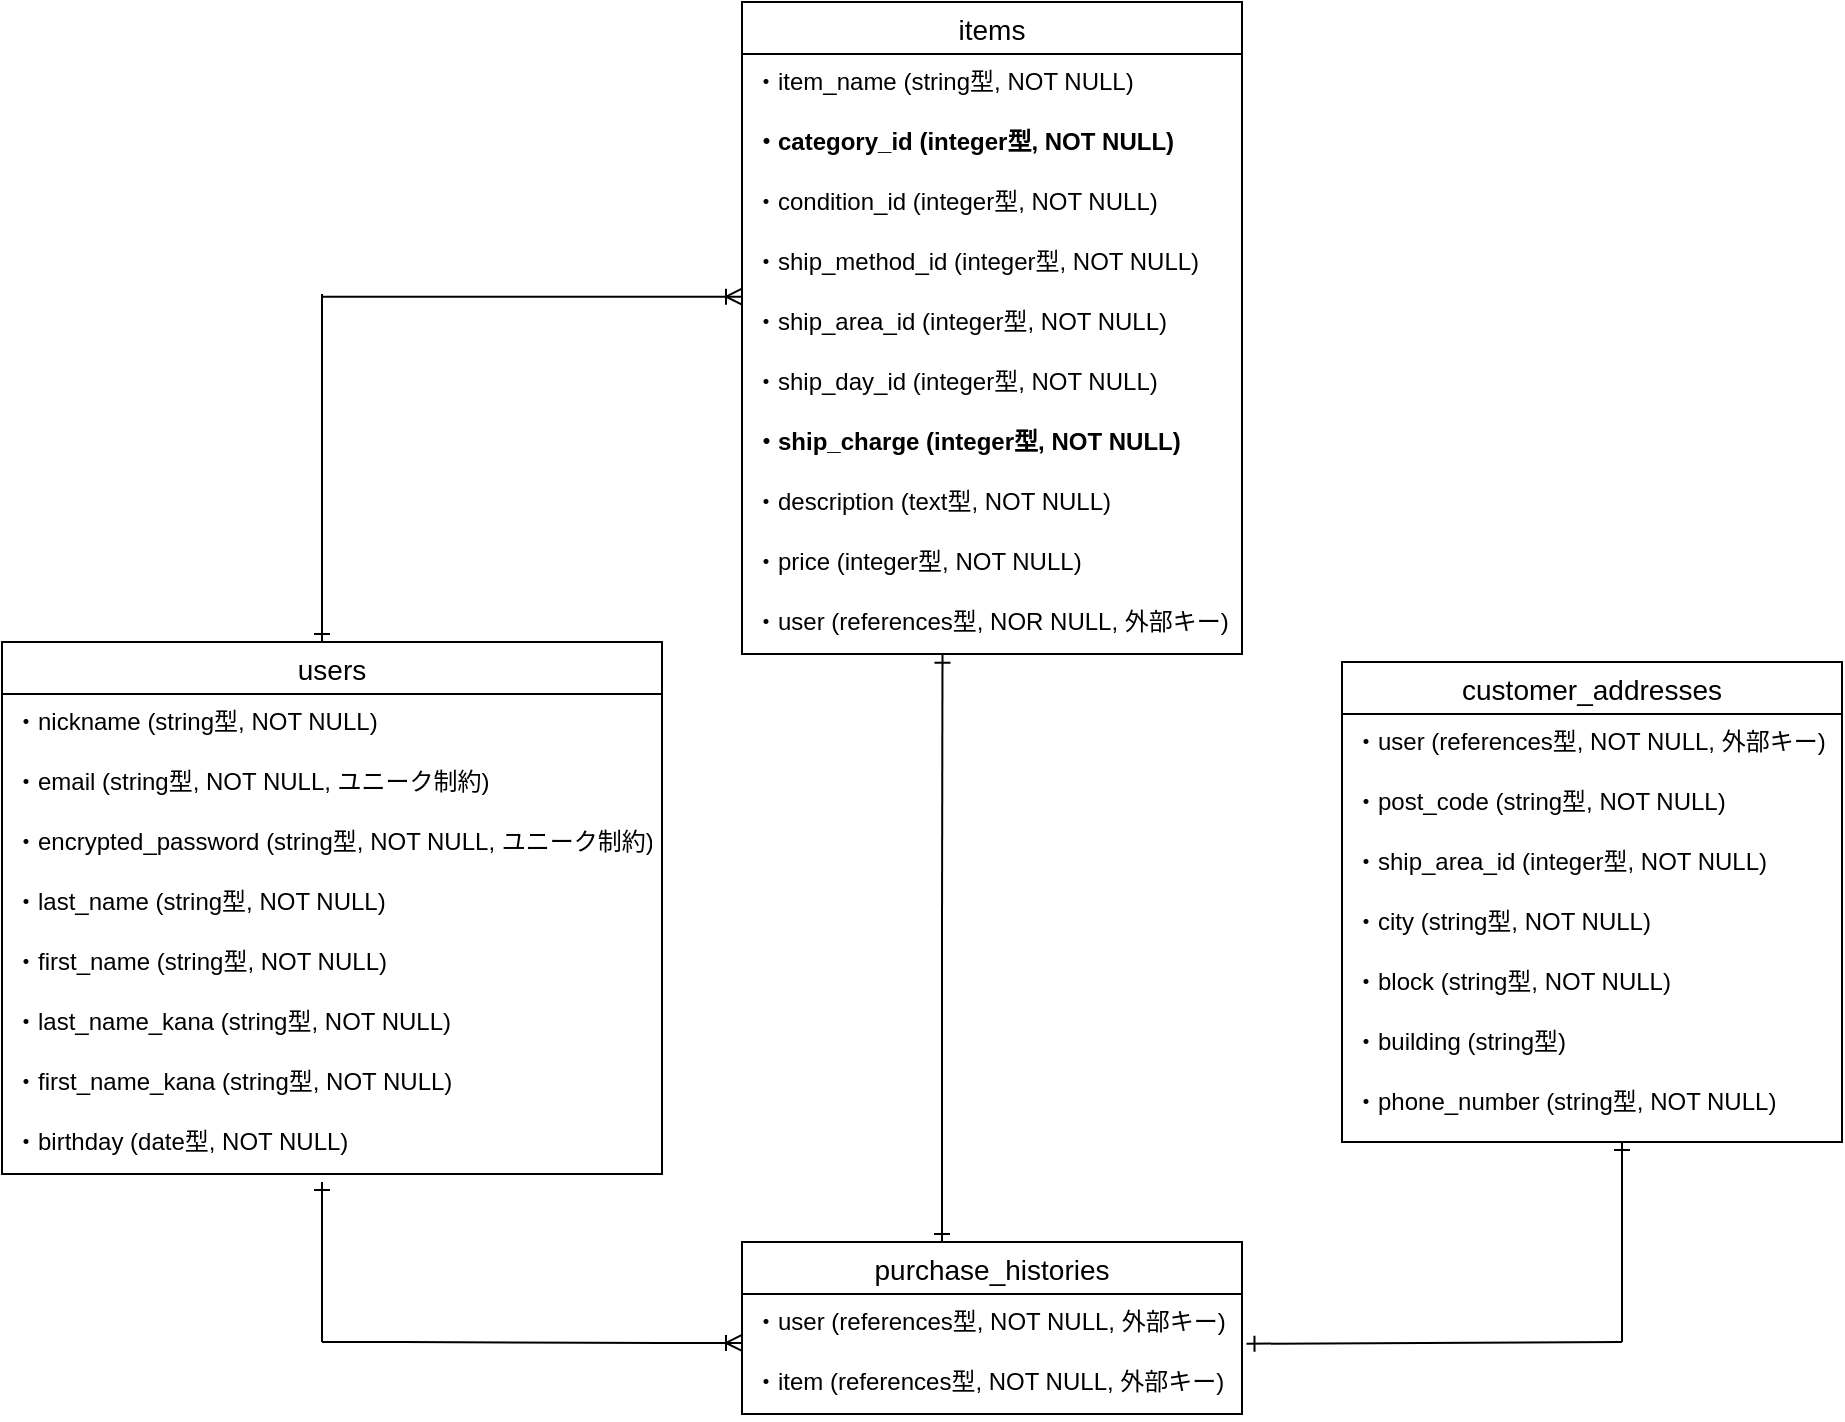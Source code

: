 <mxfile>
    <diagram id="9Rt4FkHXA4kdHY3DUpGT" name="ページ1">
        <mxGraphModel dx="782" dy="563" grid="1" gridSize="10" guides="1" tooltips="1" connect="1" arrows="0" fold="1" page="1" pageScale="1" pageWidth="1169" pageHeight="827" math="0" shadow="0">
            <root>
                <mxCell id="0"/>
                <mxCell id="1" parent="0"/>
                <mxCell id="2" value="users" style="swimlane;fontStyle=0;childLayout=stackLayout;horizontal=1;startSize=26;horizontalStack=0;resizeParent=1;resizeParentMax=0;resizeLast=0;collapsible=1;marginBottom=0;align=center;fontSize=14;" parent="1" vertex="1">
                    <mxGeometry x="10" y="340" width="330" height="266" as="geometry"/>
                </mxCell>
                <mxCell id="3" value="・nickname (string型, NOT NULL)" style="text;strokeColor=none;fillColor=none;spacingLeft=4;spacingRight=4;overflow=hidden;rotatable=0;points=[[0,0.5],[1,0.5]];portConstraint=eastwest;fontSize=12;" parent="2" vertex="1">
                    <mxGeometry y="26" width="330" height="30" as="geometry"/>
                </mxCell>
                <mxCell id="4" value="・email (string型, NOT NULL, ユニーク制約)" style="text;strokeColor=none;fillColor=none;spacingLeft=4;spacingRight=4;overflow=hidden;rotatable=0;points=[[0,0.5],[1,0.5]];portConstraint=eastwest;fontSize=12;" parent="2" vertex="1">
                    <mxGeometry y="56" width="330" height="30" as="geometry"/>
                </mxCell>
                <mxCell id="5" value="・encrypted_password (string型, NOT NULL, ユニーク制約)" style="text;strokeColor=none;fillColor=none;spacingLeft=4;spacingRight=4;overflow=hidden;rotatable=0;points=[[0,0.5],[1,0.5]];portConstraint=eastwest;fontSize=12;" parent="2" vertex="1">
                    <mxGeometry y="86" width="330" height="30" as="geometry"/>
                </mxCell>
                <mxCell id="18" value="・last_name (string型, NOT NULL)" style="text;strokeColor=none;fillColor=none;spacingLeft=4;spacingRight=4;overflow=hidden;rotatable=0;points=[[0,0.5],[1,0.5]];portConstraint=eastwest;fontSize=12;" parent="2" vertex="1">
                    <mxGeometry y="116" width="330" height="30" as="geometry"/>
                </mxCell>
                <mxCell id="21" value="・first_name (string型, NOT NULL)" style="text;strokeColor=none;fillColor=none;spacingLeft=4;spacingRight=4;overflow=hidden;rotatable=0;points=[[0,0.5],[1,0.5]];portConstraint=eastwest;fontSize=12;" parent="2" vertex="1">
                    <mxGeometry y="146" width="330" height="30" as="geometry"/>
                </mxCell>
                <mxCell id="23" value="・last_name_kana (string型, NOT NULL)" style="text;strokeColor=none;fillColor=none;spacingLeft=4;spacingRight=4;overflow=hidden;rotatable=0;points=[[0,0.5],[1,0.5]];portConstraint=eastwest;fontSize=12;" parent="2" vertex="1">
                    <mxGeometry y="176" width="330" height="30" as="geometry"/>
                </mxCell>
                <mxCell id="24" value="・first_name_kana (string型, NOT NULL)" style="text;strokeColor=none;fillColor=none;spacingLeft=4;spacingRight=4;overflow=hidden;rotatable=0;points=[[0,0.5],[1,0.5]];portConstraint=eastwest;fontSize=12;" parent="2" vertex="1">
                    <mxGeometry y="206" width="330" height="30" as="geometry"/>
                </mxCell>
                <mxCell id="22" value="・birthday (date型, NOT NULL)" style="text;strokeColor=none;fillColor=none;spacingLeft=4;spacingRight=4;overflow=hidden;rotatable=0;points=[[0,0.5],[1,0.5]];portConstraint=eastwest;fontSize=12;" parent="2" vertex="1">
                    <mxGeometry y="236" width="330" height="30" as="geometry"/>
                </mxCell>
                <mxCell id="79" value="" style="fontSize=12;html=1;endArrow=ERone;endFill=1;" parent="2" edge="1">
                    <mxGeometry width="100" height="100" relative="1" as="geometry">
                        <mxPoint x="160" y="350" as="sourcePoint"/>
                        <mxPoint x="160" y="270" as="targetPoint"/>
                    </mxGeometry>
                </mxCell>
                <mxCell id="6" value="items" style="swimlane;fontStyle=0;childLayout=stackLayout;horizontal=1;startSize=26;horizontalStack=0;resizeParent=1;resizeParentMax=0;resizeLast=0;collapsible=1;marginBottom=0;align=center;fontSize=14;" parent="1" vertex="1">
                    <mxGeometry x="380" y="20" width="250" height="326" as="geometry"/>
                </mxCell>
                <mxCell id="9" value="・item_name (string型, NOT NULL)" style="text;strokeColor=none;fillColor=none;spacingLeft=4;spacingRight=4;overflow=hidden;rotatable=0;points=[[0,0.5],[1,0.5]];portConstraint=eastwest;fontSize=12;" parent="6" vertex="1">
                    <mxGeometry y="26" width="250" height="30" as="geometry"/>
                </mxCell>
                <mxCell id="31" value="・category_id (integer型, NOT NULL)" style="text;strokeColor=none;fillColor=none;spacingLeft=4;spacingRight=4;overflow=hidden;rotatable=0;points=[[0,0.5],[1,0.5]];portConstraint=eastwest;fontSize=12;fontStyle=1" parent="6" vertex="1">
                    <mxGeometry y="56" width="250" height="30" as="geometry"/>
                </mxCell>
                <mxCell id="74" value="・condition_id (integer型, NOT NULL)" style="text;strokeColor=none;fillColor=none;spacingLeft=4;spacingRight=4;overflow=hidden;rotatable=0;points=[[0,0.5],[1,0.5]];portConstraint=eastwest;fontSize=12;" parent="6" vertex="1">
                    <mxGeometry y="86" width="250" height="30" as="geometry"/>
                </mxCell>
                <mxCell id="76" value="・ship_method_id (integer型, NOT NULL)" style="text;strokeColor=none;fillColor=none;spacingLeft=4;spacingRight=4;overflow=hidden;rotatable=0;points=[[0,0.5],[1,0.5]];portConstraint=eastwest;fontSize=12;" parent="6" vertex="1">
                    <mxGeometry y="116" width="250" height="30" as="geometry"/>
                </mxCell>
                <mxCell id="75" value="・ship_area_id (integer型, NOT NULL)" style="text;strokeColor=none;fillColor=none;spacingLeft=4;spacingRight=4;overflow=hidden;rotatable=0;points=[[0,0.5],[1,0.5]];portConstraint=eastwest;fontSize=12;" parent="6" vertex="1">
                    <mxGeometry y="146" width="250" height="30" as="geometry"/>
                </mxCell>
                <mxCell id="77" value="・ship_day_id (integer型, NOT NULL)" style="text;strokeColor=none;fillColor=none;spacingLeft=4;spacingRight=4;overflow=hidden;rotatable=0;points=[[0,0.5],[1,0.5]];portConstraint=eastwest;fontSize=12;" parent="6" vertex="1">
                    <mxGeometry y="176" width="250" height="30" as="geometry"/>
                </mxCell>
                <mxCell id="78" value="・ship_charge (integer型, NOT NULL)" style="text;strokeColor=none;fillColor=none;spacingLeft=4;spacingRight=4;overflow=hidden;rotatable=0;points=[[0,0.5],[1,0.5]];portConstraint=eastwest;fontSize=12;fontStyle=1" parent="6" vertex="1">
                    <mxGeometry y="206" width="250" height="30" as="geometry"/>
                </mxCell>
                <mxCell id="28" value="・description (text型, NOT NULL)" style="text;strokeColor=none;fillColor=none;spacingLeft=4;spacingRight=4;overflow=hidden;rotatable=0;points=[[0,0.5],[1,0.5]];portConstraint=eastwest;fontSize=12;" parent="6" vertex="1">
                    <mxGeometry y="236" width="250" height="30" as="geometry"/>
                </mxCell>
                <mxCell id="26" value="・price (integer型, NOT NULL)" style="text;strokeColor=none;fillColor=none;spacingLeft=4;spacingRight=4;overflow=hidden;rotatable=0;points=[[0,0.5],[1,0.5]];portConstraint=eastwest;fontSize=12;" parent="6" vertex="1">
                    <mxGeometry y="266" width="250" height="30" as="geometry"/>
                </mxCell>
                <mxCell id="84" value="・user (references型, NOR NULL, 外部キー)" style="text;strokeColor=none;fillColor=none;spacingLeft=4;spacingRight=4;overflow=hidden;rotatable=0;points=[[0,0.5],[1,0.5]];portConstraint=eastwest;fontSize=12;" parent="6" vertex="1">
                    <mxGeometry y="296" width="250" height="30" as="geometry"/>
                </mxCell>
                <mxCell id="10" value="purchase_histories" style="swimlane;fontStyle=0;childLayout=stackLayout;horizontal=1;startSize=26;horizontalStack=0;resizeParent=1;resizeParentMax=0;resizeLast=0;collapsible=1;marginBottom=0;align=center;fontSize=14;" parent="1" vertex="1">
                    <mxGeometry x="380" y="640" width="250" height="86" as="geometry"/>
                </mxCell>
                <mxCell id="11" value="・user (references型, NOT NULL, 外部キー)" style="text;strokeColor=none;fillColor=none;spacingLeft=4;spacingRight=4;overflow=hidden;rotatable=0;points=[[0,0.5],[1,0.5]];portConstraint=eastwest;fontSize=12;" parent="10" vertex="1">
                    <mxGeometry y="26" width="250" height="30" as="geometry"/>
                </mxCell>
                <mxCell id="12" value="・item (references型, NOT NULL, 外部キー)" style="text;strokeColor=none;fillColor=none;spacingLeft=4;spacingRight=4;overflow=hidden;rotatable=0;points=[[0,0.5],[1,0.5]];portConstraint=eastwest;fontSize=12;" parent="10" vertex="1">
                    <mxGeometry y="56" width="250" height="30" as="geometry"/>
                </mxCell>
                <mxCell id="14" value="customer_addresses" style="swimlane;fontStyle=0;childLayout=stackLayout;horizontal=1;startSize=26;horizontalStack=0;resizeParent=1;resizeParentMax=0;resizeLast=0;collapsible=1;marginBottom=0;align=center;fontSize=14;" parent="1" vertex="1">
                    <mxGeometry x="680" y="350" width="250" height="240" as="geometry"/>
                </mxCell>
                <mxCell id="36" value="・user (references型, NOT NULL, 外部キー)&#10; " style="text;strokeColor=none;fillColor=none;spacingLeft=4;spacingRight=4;overflow=hidden;rotatable=0;points=[[0,0.5],[1,0.5]];portConstraint=eastwest;fontSize=12;" parent="14" vertex="1">
                    <mxGeometry y="26" width="250" height="30" as="geometry"/>
                </mxCell>
                <mxCell id="15" value="・post_code (string型, NOT NULL)" style="text;strokeColor=none;fillColor=none;spacingLeft=4;spacingRight=4;overflow=hidden;rotatable=0;points=[[0,0.5],[1,0.5]];portConstraint=eastwest;fontSize=12;" parent="14" vertex="1">
                    <mxGeometry y="56" width="250" height="30" as="geometry"/>
                </mxCell>
                <mxCell id="16" value="・ship_area_id (integer型, NOT NULL)" style="text;strokeColor=none;fillColor=none;spacingLeft=4;spacingRight=4;overflow=hidden;rotatable=0;points=[[0,0.5],[1,0.5]];portConstraint=eastwest;fontSize=12;" parent="14" vertex="1">
                    <mxGeometry y="86" width="250" height="30" as="geometry"/>
                </mxCell>
                <mxCell id="17" value="・city (string型, NOT NULL)" style="text;strokeColor=none;fillColor=none;spacingLeft=4;spacingRight=4;overflow=hidden;rotatable=0;points=[[0,0.5],[1,0.5]];portConstraint=eastwest;fontSize=12;" parent="14" vertex="1">
                    <mxGeometry y="116" width="250" height="30" as="geometry"/>
                </mxCell>
                <mxCell id="19" value="・block (string型, NOT NULL)" style="text;strokeColor=none;fillColor=none;spacingLeft=4;spacingRight=4;overflow=hidden;rotatable=0;points=[[0,0.5],[1,0.5]];portConstraint=eastwest;fontSize=12;" parent="14" vertex="1">
                    <mxGeometry y="146" width="250" height="30" as="geometry"/>
                </mxCell>
                <mxCell id="20" value="・building (string型)" style="text;strokeColor=none;fillColor=none;spacingLeft=4;spacingRight=4;overflow=hidden;rotatable=0;points=[[0,0.5],[1,0.5]];portConstraint=eastwest;fontSize=12;fontStyle=0" parent="14" vertex="1">
                    <mxGeometry y="176" width="250" height="30" as="geometry"/>
                </mxCell>
                <mxCell id="35" value="・phone_number (string型, NOT NULL)" style="text;strokeColor=none;fillColor=none;spacingLeft=4;spacingRight=4;overflow=hidden;rotatable=0;points=[[0,0.5],[1,0.5]];portConstraint=eastwest;fontSize=12;" parent="14" vertex="1">
                    <mxGeometry y="206" width="250" height="34" as="geometry"/>
                </mxCell>
                <mxCell id="56" value="" style="edgeStyle=entityRelationEdgeStyle;fontSize=12;html=1;endArrow=ERoneToMany;" parent="1" edge="1">
                    <mxGeometry width="100" height="100" relative="1" as="geometry">
                        <mxPoint x="170" y="167.33" as="sourcePoint"/>
                        <mxPoint x="380" y="167.33" as="targetPoint"/>
                    </mxGeometry>
                </mxCell>
                <mxCell id="58" value="" style="edgeStyle=entityRelationEdgeStyle;fontSize=12;html=1;endArrow=ERoneToMany;entryX=0.001;entryY=-0.184;entryDx=0;entryDy=0;entryPerimeter=0;" parent="1" edge="1">
                    <mxGeometry width="100" height="100" relative="1" as="geometry">
                        <mxPoint x="170" y="690" as="sourcePoint"/>
                        <mxPoint x="380" y="690.48" as="targetPoint"/>
                    </mxGeometry>
                </mxCell>
                <mxCell id="61" value="" style="fontSize=12;html=1;endArrow=ERone;endFill=1;" parent="1" edge="1">
                    <mxGeometry width="100" height="100" relative="1" as="geometry">
                        <mxPoint x="820" y="690" as="sourcePoint"/>
                        <mxPoint x="820" y="590" as="targetPoint"/>
                    </mxGeometry>
                </mxCell>
                <mxCell id="65" value="" style="fontSize=12;html=1;endArrow=ERone;endFill=1;" parent="1" edge="1">
                    <mxGeometry width="100" height="100" relative="1" as="geometry">
                        <mxPoint x="170" y="166" as="sourcePoint"/>
                        <mxPoint x="170" y="340" as="targetPoint"/>
                    </mxGeometry>
                </mxCell>
                <mxCell id="80" value="" style="fontSize=12;html=1;endArrow=ERone;endFill=1;entryX=0.401;entryY=1.011;entryDx=0;entryDy=0;entryPerimeter=0;" parent="1" target="84" edge="1">
                    <mxGeometry width="100" height="100" relative="1" as="geometry">
                        <mxPoint x="480" y="480" as="sourcePoint"/>
                        <mxPoint x="480" y="316" as="targetPoint"/>
                    </mxGeometry>
                </mxCell>
                <mxCell id="82" value="" style="fontSize=12;html=1;endArrow=ERone;endFill=1;" parent="1" edge="1">
                    <mxGeometry width="100" height="100" relative="1" as="geometry">
                        <mxPoint x="480" y="480" as="sourcePoint"/>
                        <mxPoint x="480" y="640" as="targetPoint"/>
                    </mxGeometry>
                </mxCell>
                <mxCell id="83" value="" style="fontSize=12;html=1;endArrow=ERone;endFill=1;entryX=1.009;entryY=0.829;entryDx=0;entryDy=0;entryPerimeter=0;" parent="1" target="11" edge="1">
                    <mxGeometry width="100" height="100" relative="1" as="geometry">
                        <mxPoint x="820" y="690" as="sourcePoint"/>
                        <mxPoint x="700" y="440" as="targetPoint"/>
                    </mxGeometry>
                </mxCell>
            </root>
        </mxGraphModel>
    </diagram>
</mxfile>